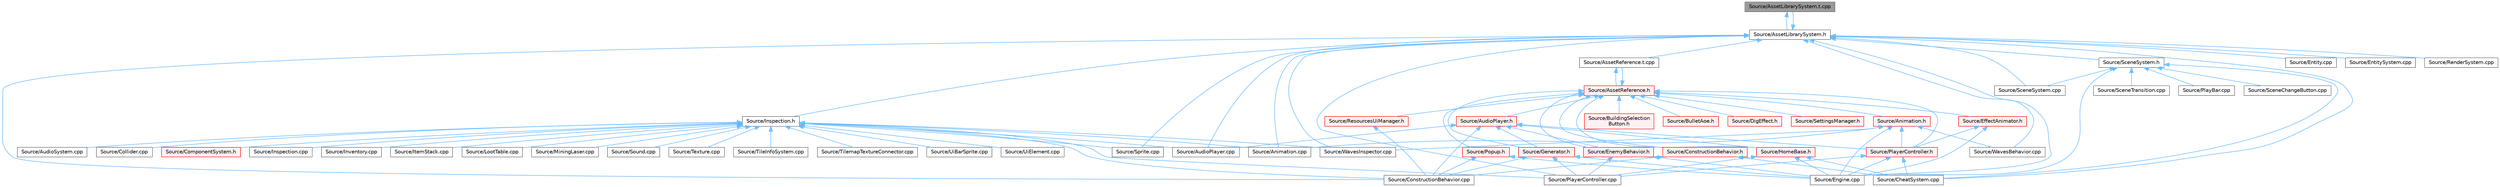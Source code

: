 digraph "Source/AssetLibrarySystem.t.cpp"
{
 // LATEX_PDF_SIZE
  bgcolor="transparent";
  edge [fontname=Helvetica,fontsize=10,labelfontname=Helvetica,labelfontsize=10];
  node [fontname=Helvetica,fontsize=10,shape=box,height=0.2,width=0.4];
  Node1 [id="Node000001",label="Source/AssetLibrarySystem.t.cpp",height=0.2,width=0.4,color="gray40", fillcolor="grey60", style="filled", fontcolor="black",tooltip="AssetLibrarySystem."];
  Node1 -> Node2 [id="edge1_Node000001_Node000002",dir="back",color="steelblue1",style="solid",tooltip=" "];
  Node2 [id="Node000002",label="Source/AssetLibrarySystem.h",height=0.2,width=0.4,color="grey40", fillcolor="white", style="filled",URL="$db/dc7/AssetLibrarySystem_8h.html",tooltip="Asset System."];
  Node2 -> Node3 [id="edge2_Node000002_Node000003",dir="back",color="steelblue1",style="solid",tooltip=" "];
  Node3 [id="Node000003",label="Source/Animation.cpp",height=0.2,width=0.4,color="grey40", fillcolor="white", style="filled",URL="$d3/da9/Animation_8cpp.html",tooltip="animation component implimentation"];
  Node2 -> Node1 [id="edge3_Node000002_Node000001",dir="back",color="steelblue1",style="solid",tooltip=" "];
  Node2 -> Node4 [id="edge4_Node000002_Node000004",dir="back",color="steelblue1",style="solid",tooltip=" "];
  Node4 [id="Node000004",label="Source/AssetReference.t.cpp",height=0.2,width=0.4,color="grey40", fillcolor="white", style="filled",URL="$d7/d1f/AssetReference_8t_8cpp.html",tooltip="a reference to an Asset"];
  Node4 -> Node5 [id="edge5_Node000004_Node000005",dir="back",color="steelblue1",style="solid",tooltip=" "];
  Node5 [id="Node000005",label="Source/AssetReference.h",height=0.2,width=0.4,color="red", fillcolor="#FFF0F0", style="filled",URL="$dc/dd6/AssetReference_8h.html",tooltip="a reference to an Asset"];
  Node5 -> Node6 [id="edge6_Node000005_Node000006",dir="back",color="steelblue1",style="solid",tooltip=" "];
  Node6 [id="Node000006",label="Source/Animation.h",height=0.2,width=0.4,color="red", fillcolor="#FFF0F0", style="filled",URL="$d2/d76/Animation_8h.html",tooltip="animation component class"];
  Node6 -> Node3 [id="edge7_Node000006_Node000003",dir="back",color="steelblue1",style="solid",tooltip=" "];
  Node6 -> Node8 [id="edge8_Node000006_Node000008",dir="back",color="steelblue1",style="solid",tooltip=" "];
  Node8 [id="Node000008",label="Source/Engine.cpp",height=0.2,width=0.4,color="grey40", fillcolor="white", style="filled",URL="$d6/d0c/Engine_8cpp.html",tooltip="Engine class."];
  Node6 -> Node9 [id="edge9_Node000006_Node000009",dir="back",color="steelblue1",style="solid",tooltip=" "];
  Node9 [id="Node000009",label="Source/PlayerController.h",height=0.2,width=0.4,color="red", fillcolor="#FFF0F0", style="filled",URL="$db/db4/PlayerController_8h.html",tooltip="PlayerController Behaviour Class."];
  Node9 -> Node10 [id="edge10_Node000009_Node000010",dir="back",color="steelblue1",style="solid",tooltip=" "];
  Node10 [id="Node000010",label="Source/CheatSystem.cpp",height=0.2,width=0.4,color="grey40", fillcolor="white", style="filled",URL="$da/d87/CheatSystem_8cpp.html",tooltip="CheatSystem Class definition."];
  Node9 -> Node8 [id="edge11_Node000009_Node000008",dir="back",color="steelblue1",style="solid",tooltip=" "];
  Node9 -> Node12 [id="edge12_Node000009_Node000012",dir="back",color="steelblue1",style="solid",tooltip=" "];
  Node12 [id="Node000012",label="Source/PlayerController.cpp",height=0.2,width=0.4,color="grey40", fillcolor="white", style="filled",URL="$d3/d7e/PlayerController_8cpp.html",tooltip="PlayerController Behaviour Class."];
  Node6 -> Node16 [id="edge13_Node000006_Node000016",dir="back",color="steelblue1",style="solid",tooltip=" "];
  Node16 [id="Node000016",label="Source/WavesBehavior.cpp",height=0.2,width=0.4,color="grey40", fillcolor="white", style="filled",URL="$db/d72/WavesBehavior_8cpp.html",tooltip="Definitions for wave and spawning behavior."];
  Node6 -> Node17 [id="edge14_Node000006_Node000017",dir="back",color="steelblue1",style="solid",tooltip=" "];
  Node17 [id="Node000017",label="Source/WavesInspector.cpp",height=0.2,width=0.4,color="grey40", fillcolor="white", style="filled",URL="$d2/d6b/WavesInspector_8cpp.html",tooltip="Definitions for wave and spawning editing in game."];
  Node5 -> Node4 [id="edge15_Node000005_Node000004",dir="back",color="steelblue1",style="solid",tooltip=" "];
  Node5 -> Node18 [id="edge16_Node000005_Node000018",dir="back",color="steelblue1",style="solid",tooltip=" "];
  Node18 [id="Node000018",label="Source/AudioPlayer.h",height=0.2,width=0.4,color="red", fillcolor="#FFF0F0", style="filled",URL="$db/de5/AudioPlayer_8h.html",tooltip="Component that plays audio."];
  Node18 -> Node19 [id="edge17_Node000018_Node000019",dir="back",color="steelblue1",style="solid",tooltip=" "];
  Node19 [id="Node000019",label="Source/AudioPlayer.cpp",height=0.2,width=0.4,color="grey40", fillcolor="white", style="filled",URL="$d2/d04/AudioPlayer_8cpp.html",tooltip="Component that plays audio."];
  Node18 -> Node14 [id="edge18_Node000018_Node000014",dir="back",color="steelblue1",style="solid",tooltip=" "];
  Node14 [id="Node000014",label="Source/ConstructionBehavior.cpp",height=0.2,width=0.4,color="grey40", fillcolor="white", style="filled",URL="$d7/ded/ConstructionBehavior_8cpp.html",tooltip="handles the construction of towers and modification of terrain"];
  Node18 -> Node21 [id="edge19_Node000018_Node000021",dir="back",color="steelblue1",style="solid",tooltip=" "];
  Node21 [id="Node000021",label="Source/EnemyBehavior.h",height=0.2,width=0.4,color="red", fillcolor="#FFF0F0", style="filled",URL="$d6/dc9/EnemyBehavior_8h_source.html",tooltip=" "];
  Node21 -> Node8 [id="edge20_Node000021_Node000008",dir="back",color="steelblue1",style="solid",tooltip=" "];
  Node21 -> Node12 [id="edge21_Node000021_Node000012",dir="back",color="steelblue1",style="solid",tooltip=" "];
  Node18 -> Node22 [id="edge22_Node000018_Node000022",dir="back",color="steelblue1",style="solid",tooltip=" "];
  Node22 [id="Node000022",label="Source/Generator.h",height=0.2,width=0.4,color="red", fillcolor="#FFF0F0", style="filled",URL="$d9/d12/Generator_8h_source.html",tooltip=" "];
  Node22 -> Node14 [id="edge23_Node000022_Node000014",dir="back",color="steelblue1",style="solid",tooltip=" "];
  Node22 -> Node8 [id="edge24_Node000022_Node000008",dir="back",color="steelblue1",style="solid",tooltip=" "];
  Node22 -> Node12 [id="edge25_Node000022_Node000012",dir="back",color="steelblue1",style="solid",tooltip=" "];
  Node18 -> Node24 [id="edge26_Node000018_Node000024",dir="back",color="steelblue1",style="solid",tooltip=" "];
  Node24 [id="Node000024",label="Source/HomeBase.h",height=0.2,width=0.4,color="red", fillcolor="#FFF0F0", style="filled",URL="$d9/d7c/HomeBase_8h_source.html",tooltip=" "];
  Node24 -> Node10 [id="edge27_Node000024_Node000010",dir="back",color="steelblue1",style="solid",tooltip=" "];
  Node24 -> Node8 [id="edge28_Node000024_Node000008",dir="back",color="steelblue1",style="solid",tooltip=" "];
  Node24 -> Node12 [id="edge29_Node000024_Node000012",dir="back",color="steelblue1",style="solid",tooltip=" "];
  Node18 -> Node9 [id="edge30_Node000018_Node000009",dir="back",color="steelblue1",style="solid",tooltip=" "];
  Node5 -> Node33 [id="edge31_Node000005_Node000033",dir="back",color="steelblue1",style="solid",tooltip=" "];
  Node33 [id="Node000033",label="Source/BuildingSelection\lButton.h",height=0.2,width=0.4,color="red", fillcolor="#FFF0F0", style="filled",URL="$de/d78/BuildingSelectionButton_8h.html",tooltip="button that selects which building the ConstructionManager should place"];
  Node5 -> Node34 [id="edge32_Node000005_Node000034",dir="back",color="steelblue1",style="solid",tooltip=" "];
  Node34 [id="Node000034",label="Source/BulletAoe.h",height=0.2,width=0.4,color="red", fillcolor="#FFF0F0", style="filled",URL="$db/d2f/BulletAoe_8h_source.html",tooltip=" "];
  Node5 -> Node35 [id="edge33_Node000005_Node000035",dir="back",color="steelblue1",style="solid",tooltip=" "];
  Node35 [id="Node000035",label="Source/ConstructionBehavior.h",height=0.2,width=0.4,color="red", fillcolor="#FFF0F0", style="filled",URL="$d9/def/ConstructionBehavior_8h.html",tooltip="handles the construction of towers and modification of terrain"];
  Node35 -> Node10 [id="edge34_Node000035_Node000010",dir="back",color="steelblue1",style="solid",tooltip=" "];
  Node35 -> Node14 [id="edge35_Node000035_Node000014",dir="back",color="steelblue1",style="solid",tooltip=" "];
  Node5 -> Node36 [id="edge36_Node000005_Node000036",dir="back",color="steelblue1",style="solid",tooltip=" "];
  Node36 [id="Node000036",label="Source/DigEffect.h",height=0.2,width=0.4,color="red", fillcolor="#FFF0F0", style="filled",URL="$d8/dfb/DigEffect_8h_source.html",tooltip=" "];
  Node5 -> Node37 [id="edge37_Node000005_Node000037",dir="back",color="steelblue1",style="solid",tooltip=" "];
  Node37 [id="Node000037",label="Source/EffectAnimator.h",height=0.2,width=0.4,color="red", fillcolor="#FFF0F0", style="filled",URL="$db/d11/EffectAnimator_8h.html",tooltip="Component that animates a Transform's matrix."];
  Node37 -> Node8 [id="edge38_Node000037_Node000008",dir="back",color="steelblue1",style="solid",tooltip=" "];
  Node37 -> Node9 [id="edge39_Node000037_Node000009",dir="back",color="steelblue1",style="solid",tooltip=" "];
  Node5 -> Node21 [id="edge40_Node000005_Node000021",dir="back",color="steelblue1",style="solid",tooltip=" "];
  Node5 -> Node22 [id="edge41_Node000005_Node000022",dir="back",color="steelblue1",style="solid",tooltip=" "];
  Node5 -> Node24 [id="edge42_Node000005_Node000024",dir="back",color="steelblue1",style="solid",tooltip=" "];
  Node5 -> Node9 [id="edge43_Node000005_Node000009",dir="back",color="steelblue1",style="solid",tooltip=" "];
  Node5 -> Node39 [id="edge44_Node000005_Node000039",dir="back",color="steelblue1",style="solid",tooltip=" "];
  Node39 [id="Node000039",label="Source/Popup.h",height=0.2,width=0.4,color="red", fillcolor="#FFF0F0", style="filled",URL="$d2/d4b/Popup_8h.html",tooltip="A popup is a behavior that will show a popup when a button is pressed."];
  Node39 -> Node14 [id="edge45_Node000039_Node000014",dir="back",color="steelblue1",style="solid",tooltip=" "];
  Node39 -> Node8 [id="edge46_Node000039_Node000008",dir="back",color="steelblue1",style="solid",tooltip=" "];
  Node5 -> Node41 [id="edge47_Node000005_Node000041",dir="back",color="steelblue1",style="solid",tooltip=" "];
  Node41 [id="Node000041",label="Source/ResourcesUiManager.h",height=0.2,width=0.4,color="red", fillcolor="#FFF0F0", style="filled",URL="$d6/d1f/ResourcesUiManager_8h.html",tooltip="Component that manages the UI for displaying what resources a player currently has."];
  Node41 -> Node14 [id="edge48_Node000041_Node000014",dir="back",color="steelblue1",style="solid",tooltip=" "];
  Node5 -> Node43 [id="edge49_Node000005_Node000043",dir="back",color="steelblue1",style="solid",tooltip=" "];
  Node43 [id="Node000043",label="Source/SettingsManager.h",height=0.2,width=0.4,color="red", fillcolor="#FFF0F0", style="filled",URL="$d9/d4a/SettingsManager_8h.html",tooltip="Settings Manager Class."];
  Node2 -> Node19 [id="edge50_Node000002_Node000019",dir="back",color="steelblue1",style="solid",tooltip=" "];
  Node2 -> Node10 [id="edge51_Node000002_Node000010",dir="back",color="steelblue1",style="solid",tooltip=" "];
  Node2 -> Node14 [id="edge52_Node000002_Node000014",dir="back",color="steelblue1",style="solid",tooltip=" "];
  Node2 -> Node8 [id="edge53_Node000002_Node000008",dir="back",color="steelblue1",style="solid",tooltip=" "];
  Node2 -> Node74 [id="edge54_Node000002_Node000074",dir="back",color="steelblue1",style="solid",tooltip=" "];
  Node74 [id="Node000074",label="Source/Entity.cpp",height=0.2,width=0.4,color="grey40", fillcolor="white", style="filled",URL="$df/de9/Entity_8cpp.html",tooltip="Function definitions for the Entity class."];
  Node2 -> Node75 [id="edge55_Node000002_Node000075",dir="back",color="steelblue1",style="solid",tooltip=" "];
  Node75 [id="Node000075",label="Source/EntitySystem.cpp",height=0.2,width=0.4,color="grey40", fillcolor="white", style="filled",URL="$d0/d82/EntitySystem_8cpp.html",tooltip="System that manages the storing and handling of Entities."];
  Node2 -> Node76 [id="edge56_Node000002_Node000076",dir="back",color="steelblue1",style="solid",tooltip=" "];
  Node76 [id="Node000076",label="Source/Inspection.h",height=0.2,width=0.4,color="grey40", fillcolor="white", style="filled",URL="$d4/d0a/Inspection_8h.html",tooltip="Helper methods for inspecting things."];
  Node76 -> Node3 [id="edge57_Node000076_Node000003",dir="back",color="steelblue1",style="solid",tooltip=" "];
  Node76 -> Node19 [id="edge58_Node000076_Node000019",dir="back",color="steelblue1",style="solid",tooltip=" "];
  Node76 -> Node77 [id="edge59_Node000076_Node000077",dir="back",color="steelblue1",style="solid",tooltip=" "];
  Node77 [id="Node000077",label="Source/AudioSystem.cpp",height=0.2,width=0.4,color="grey40", fillcolor="white", style="filled",URL="$de/d95/AudioSystem_8cpp.html",tooltip="System that implements FMOD and allows the loading and playing of audio."];
  Node76 -> Node78 [id="edge60_Node000076_Node000078",dir="back",color="steelblue1",style="solid",tooltip=" "];
  Node78 [id="Node000078",label="Source/Collider.cpp",height=0.2,width=0.4,color="grey40", fillcolor="white", style="filled",URL="$d5/dab/Collider_8cpp.html",tooltip="Base component for detecting collisions."];
  Node76 -> Node79 [id="edge61_Node000076_Node000079",dir="back",color="steelblue1",style="solid",tooltip=" "];
  Node79 [id="Node000079",label="Source/ComponentSystem.h",height=0.2,width=0.4,color="red", fillcolor="#FFF0F0", style="filled",URL="$dc/dbb/ComponentSystem_8h.html",tooltip="System that keeps track of a specific kind of Component."];
  Node76 -> Node14 [id="edge62_Node000076_Node000014",dir="back",color="steelblue1",style="solid",tooltip=" "];
  Node76 -> Node90 [id="edge63_Node000076_Node000090",dir="back",color="steelblue1",style="solid",tooltip=" "];
  Node90 [id="Node000090",label="Source/Inspection.cpp",height=0.2,width=0.4,color="grey40", fillcolor="white", style="filled",URL="$da/dbb/Inspection_8cpp.html",tooltip="Helper methods for inspecting things."];
  Node76 -> Node91 [id="edge64_Node000076_Node000091",dir="back",color="steelblue1",style="solid",tooltip=" "];
  Node91 [id="Node000091",label="Source/Inventory.cpp",height=0.2,width=0.4,color="grey40", fillcolor="white", style="filled",URL="$df/d16/Inventory_8cpp.html",tooltip="Inventory component that stores items."];
  Node76 -> Node92 [id="edge65_Node000076_Node000092",dir="back",color="steelblue1",style="solid",tooltip=" "];
  Node92 [id="Node000092",label="Source/ItemStack.cpp",height=0.2,width=0.4,color="grey40", fillcolor="white", style="filled",URL="$d5/d5a/ItemStack_8cpp.html",tooltip="a stack of multiple items of the same type"];
  Node76 -> Node93 [id="edge66_Node000076_Node000093",dir="back",color="steelblue1",style="solid",tooltip=" "];
  Node93 [id="Node000093",label="Source/LootTable.cpp",height=0.2,width=0.4,color="grey40", fillcolor="white", style="filled",URL="$da/d71/LootTable_8cpp.html",tooltip="class for dropping configurable loot"];
  Node76 -> Node30 [id="edge67_Node000076_Node000030",dir="back",color="steelblue1",style="solid",tooltip=" "];
  Node30 [id="Node000030",label="Source/MiningLaser.cpp",height=0.2,width=0.4,color="grey40", fillcolor="white", style="filled",URL="$d6/db4/MiningLaser_8cpp.html",tooltip="Digging laser controllable by an entity."];
  Node76 -> Node12 [id="edge68_Node000076_Node000012",dir="back",color="steelblue1",style="solid",tooltip=" "];
  Node76 -> Node94 [id="edge69_Node000076_Node000094",dir="back",color="steelblue1",style="solid",tooltip=" "];
  Node94 [id="Node000094",label="Source/Sound.cpp",height=0.2,width=0.4,color="grey40", fillcolor="white", style="filled",URL="$d1/d8a/Sound_8cpp.html",tooltip="Wrapper class for FMOD sounds."];
  Node76 -> Node63 [id="edge70_Node000076_Node000063",dir="back",color="steelblue1",style="solid",tooltip=" "];
  Node63 [id="Node000063",label="Source/Sprite.cpp",height=0.2,width=0.4,color="grey40", fillcolor="white", style="filled",URL="$d0/dff/Sprite_8cpp.html",tooltip="Implementation of Sprite component."];
  Node76 -> Node95 [id="edge71_Node000076_Node000095",dir="back",color="steelblue1",style="solid",tooltip=" "];
  Node95 [id="Node000095",label="Source/Texture.cpp",height=0.2,width=0.4,color="grey40", fillcolor="white", style="filled",URL="$d5/d87/Texture_8cpp.html",tooltip="Wrapper/manager for OpenGL texture."];
  Node76 -> Node96 [id="edge72_Node000076_Node000096",dir="back",color="steelblue1",style="solid",tooltip=" "];
  Node96 [id="Node000096",label="Source/TileInfoSystem.cpp",height=0.2,width=0.4,color="grey40", fillcolor="white", style="filled",URL="$d7/d0e/TileInfoSystem_8cpp.html",tooltip="System to get info about given tile indices."];
  Node76 -> Node97 [id="edge73_Node000076_Node000097",dir="back",color="steelblue1",style="solid",tooltip=" "];
  Node97 [id="Node000097",label="Source/TilemapTextureConnector.cpp",height=0.2,width=0.4,color="grey40", fillcolor="white", style="filled",URL="$d6/d11/TilemapTextureConnector_8cpp.html",tooltip="Component that uses a parent 'source' tilemap to update a child tilemap with connected textures."];
  Node76 -> Node98 [id="edge74_Node000076_Node000098",dir="back",color="steelblue1",style="solid",tooltip=" "];
  Node98 [id="Node000098",label="Source/UiBarSprite.cpp",height=0.2,width=0.4,color="grey40", fillcolor="white", style="filled",URL="$df/dda/UiBarSprite_8cpp.html",tooltip="sprite that renders a ui bar"];
  Node76 -> Node99 [id="edge75_Node000076_Node000099",dir="back",color="steelblue1",style="solid",tooltip=" "];
  Node99 [id="Node000099",label="Source/UiElement.cpp",height=0.2,width=0.4,color="grey40", fillcolor="white", style="filled",URL="$df/d62/UiElement_8cpp.html",tooltip="Ui element component."];
  Node76 -> Node17 [id="edge76_Node000076_Node000017",dir="back",color="steelblue1",style="solid",tooltip=" "];
  Node2 -> Node12 [id="edge77_Node000002_Node000012",dir="back",color="steelblue1",style="solid",tooltip=" "];
  Node2 -> Node60 [id="edge78_Node000002_Node000060",dir="back",color="steelblue1",style="solid",tooltip=" "];
  Node60 [id="Node000060",label="Source/RenderSystem.cpp",height=0.2,width=0.4,color="grey40", fillcolor="white", style="filled",URL="$db/daa/RenderSystem_8cpp.html",tooltip="System responsible for drawing sprites and basic shapes."];
  Node2 -> Node100 [id="edge79_Node000002_Node000100",dir="back",color="steelblue1",style="solid",tooltip=" "];
  Node100 [id="Node000100",label="Source/SceneSystem.cpp",height=0.2,width=0.4,color="grey40", fillcolor="white", style="filled",URL="$df/dce/SceneSystem_8cpp.html",tooltip="handles the process of resetting and changing scenes"];
  Node2 -> Node101 [id="edge80_Node000002_Node000101",dir="back",color="steelblue1",style="solid",tooltip=" "];
  Node101 [id="Node000101",label="Source/SceneSystem.h",height=0.2,width=0.4,color="grey40", fillcolor="white", style="filled",URL="$dc/db6/SceneSystem_8h.html",tooltip="handles the process of resetting and changing scenes"];
  Node101 -> Node10 [id="edge81_Node000101_Node000010",dir="back",color="steelblue1",style="solid",tooltip=" "];
  Node101 -> Node8 [id="edge82_Node000101_Node000008",dir="back",color="steelblue1",style="solid",tooltip=" "];
  Node101 -> Node102 [id="edge83_Node000101_Node000102",dir="back",color="steelblue1",style="solid",tooltip=" "];
  Node102 [id="Node000102",label="Source/PlayBar.cpp",height=0.2,width=0.4,color="grey40", fillcolor="white", style="filled",URL="$d4/dd2/PlayBar_8cpp.html",tooltip="UI Bar that handles playing, pausing, and autosaves of the scene."];
  Node101 -> Node62 [id="edge84_Node000101_Node000062",dir="back",color="steelblue1",style="solid",tooltip=" "];
  Node62 [id="Node000062",label="Source/SceneChangeButton.cpp",height=0.2,width=0.4,color="grey40", fillcolor="white", style="filled",URL="$d0/d70/SceneChangeButton_8cpp.html",tooltip="Component that changes the scene when clicked."];
  Node101 -> Node100 [id="edge85_Node000101_Node000100",dir="back",color="steelblue1",style="solid",tooltip=" "];
  Node101 -> Node57 [id="edge86_Node000101_Node000057",dir="back",color="steelblue1",style="solid",tooltip=" "];
  Node57 [id="Node000057",label="Source/SceneTransition.cpp",height=0.2,width=0.4,color="grey40", fillcolor="white", style="filled",URL="$d3/dfb/SceneTransition_8cpp.html",tooltip="fades a texture out and in when transitioning between scenes"];
  Node2 -> Node63 [id="edge87_Node000002_Node000063",dir="back",color="steelblue1",style="solid",tooltip=" "];
  Node2 -> Node16 [id="edge88_Node000002_Node000016",dir="back",color="steelblue1",style="solid",tooltip=" "];
  Node2 -> Node17 [id="edge89_Node000002_Node000017",dir="back",color="steelblue1",style="solid",tooltip=" "];
}
